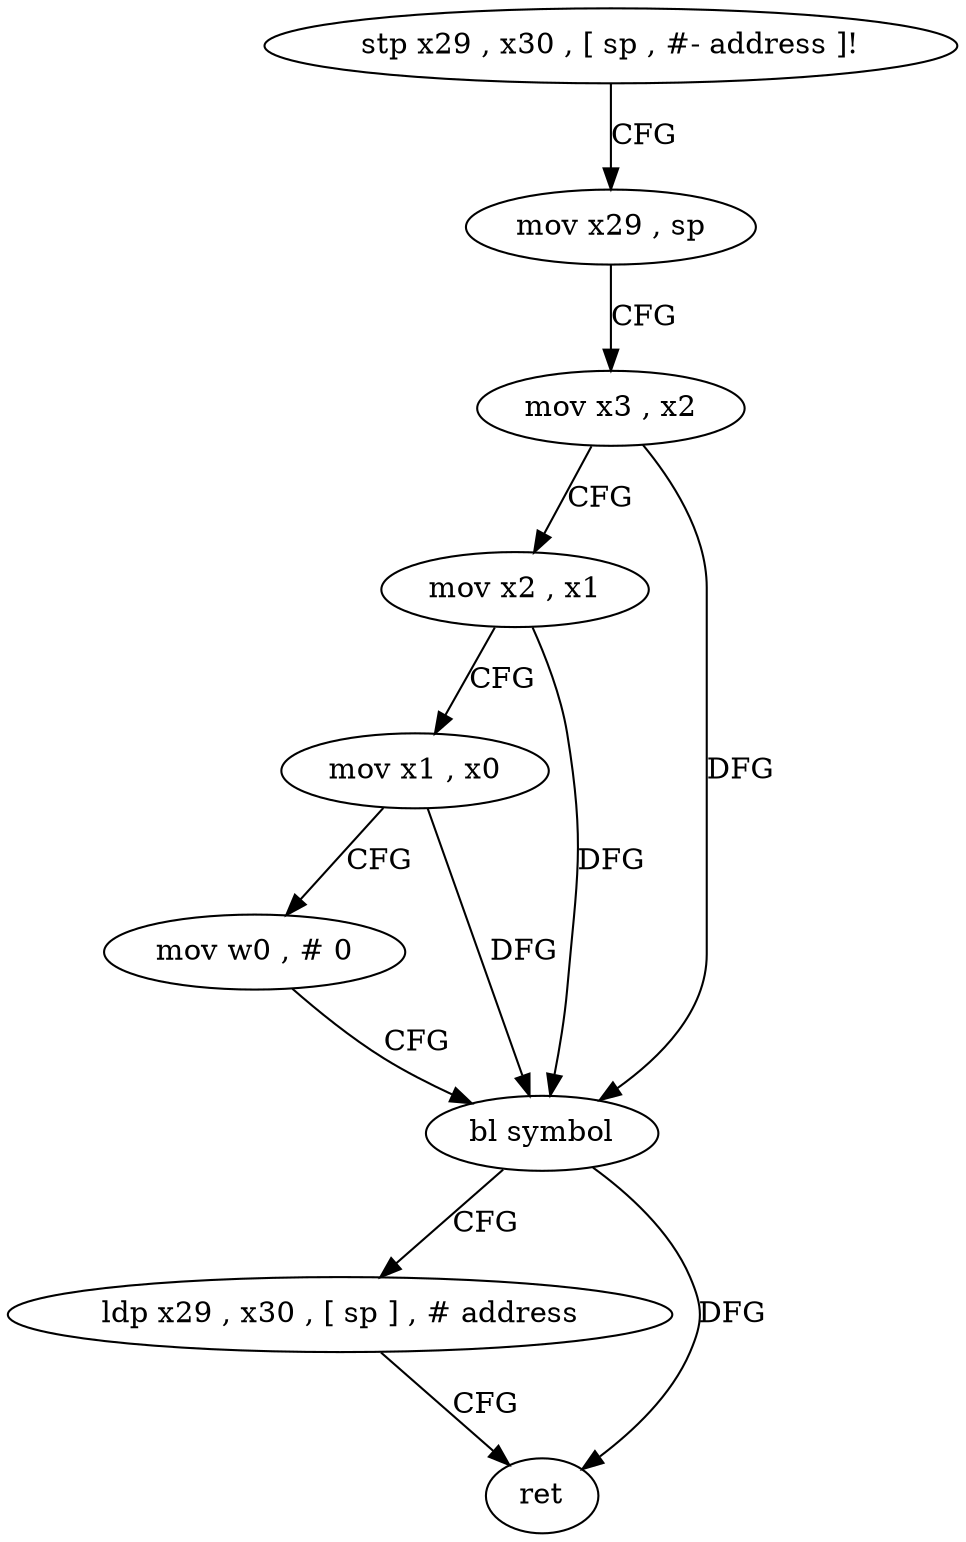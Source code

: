 digraph "func" {
"4318820" [label = "stp x29 , x30 , [ sp , #- address ]!" ]
"4318824" [label = "mov x29 , sp" ]
"4318828" [label = "mov x3 , x2" ]
"4318832" [label = "mov x2 , x1" ]
"4318836" [label = "mov x1 , x0" ]
"4318840" [label = "mov w0 , # 0" ]
"4318844" [label = "bl symbol" ]
"4318848" [label = "ldp x29 , x30 , [ sp ] , # address" ]
"4318852" [label = "ret" ]
"4318820" -> "4318824" [ label = "CFG" ]
"4318824" -> "4318828" [ label = "CFG" ]
"4318828" -> "4318832" [ label = "CFG" ]
"4318828" -> "4318844" [ label = "DFG" ]
"4318832" -> "4318836" [ label = "CFG" ]
"4318832" -> "4318844" [ label = "DFG" ]
"4318836" -> "4318840" [ label = "CFG" ]
"4318836" -> "4318844" [ label = "DFG" ]
"4318840" -> "4318844" [ label = "CFG" ]
"4318844" -> "4318848" [ label = "CFG" ]
"4318844" -> "4318852" [ label = "DFG" ]
"4318848" -> "4318852" [ label = "CFG" ]
}
